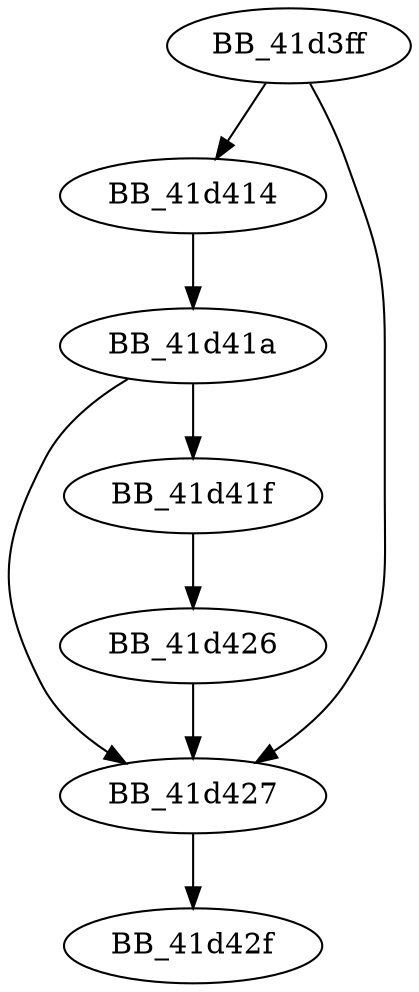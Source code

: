 DiGraph __lock{
BB_41d3ff->BB_41d414
BB_41d3ff->BB_41d427
BB_41d414->BB_41d41a
BB_41d41a->BB_41d41f
BB_41d41a->BB_41d427
BB_41d41f->BB_41d426
BB_41d426->BB_41d427
BB_41d427->BB_41d42f
}
